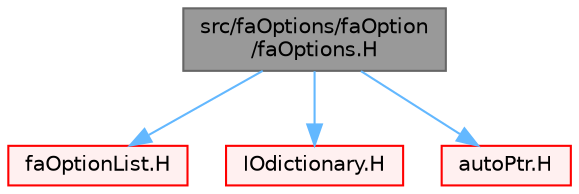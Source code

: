 digraph "src/faOptions/faOption/faOptions.H"
{
 // LATEX_PDF_SIZE
  bgcolor="transparent";
  edge [fontname=Helvetica,fontsize=10,labelfontname=Helvetica,labelfontsize=10];
  node [fontname=Helvetica,fontsize=10,shape=box,height=0.2,width=0.4];
  Node1 [id="Node000001",label="src/faOptions/faOption\l/faOptions.H",height=0.2,width=0.4,color="gray40", fillcolor="grey60", style="filled", fontcolor="black",tooltip=" "];
  Node1 -> Node2 [id="edge1_Node000001_Node000002",color="steelblue1",style="solid",tooltip=" "];
  Node2 [id="Node000002",label="faOptionList.H",height=0.2,width=0.4,color="red", fillcolor="#FFF0F0", style="filled",URL="$faOptionList_8H.html",tooltip=" "];
  Node1 -> Node309 [id="edge2_Node000001_Node000309",color="steelblue1",style="solid",tooltip=" "];
  Node309 [id="Node000309",label="IOdictionary.H",height=0.2,width=0.4,color="red", fillcolor="#FFF0F0", style="filled",URL="$IOdictionary_8H.html",tooltip=" "];
  Node1 -> Node103 [id="edge3_Node000001_Node000103",color="steelblue1",style="solid",tooltip=" "];
  Node103 [id="Node000103",label="autoPtr.H",height=0.2,width=0.4,color="red", fillcolor="#FFF0F0", style="filled",URL="$autoPtr_8H.html",tooltip=" "];
}
